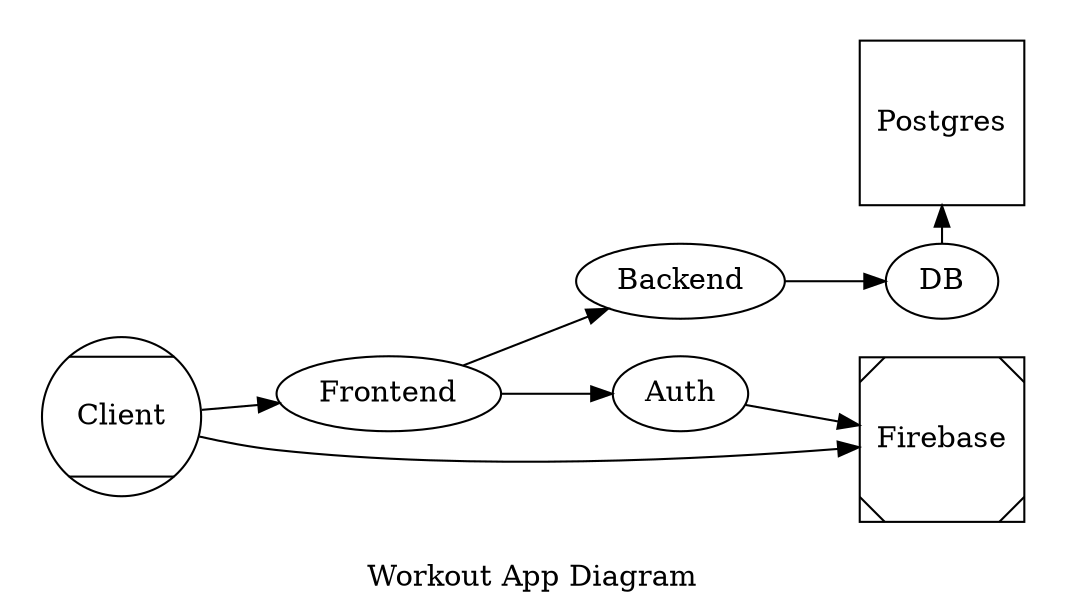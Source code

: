 # https://dreampuf.github.io/GraphvizOnline

digraph G {
    rankdir = LR;
    label = "Workout App Diagram";
    Client [shape=Mcircle];
    Firebase [shape=Msquare];
    Frontend;
    Backend;
    DB;
    Auth;
    PostgreSQL [label="Postgres", shape=square];

    subgraph cluster_0 {
        color = white;
        label = "";
        Client -> Firebase, Frontend;
        Frontend -> Backend, Auth;
        Backend -> DB;
        DB -> PostgreSQL[minlen=0.5];
        Auth -> Firebase;
    }
}
